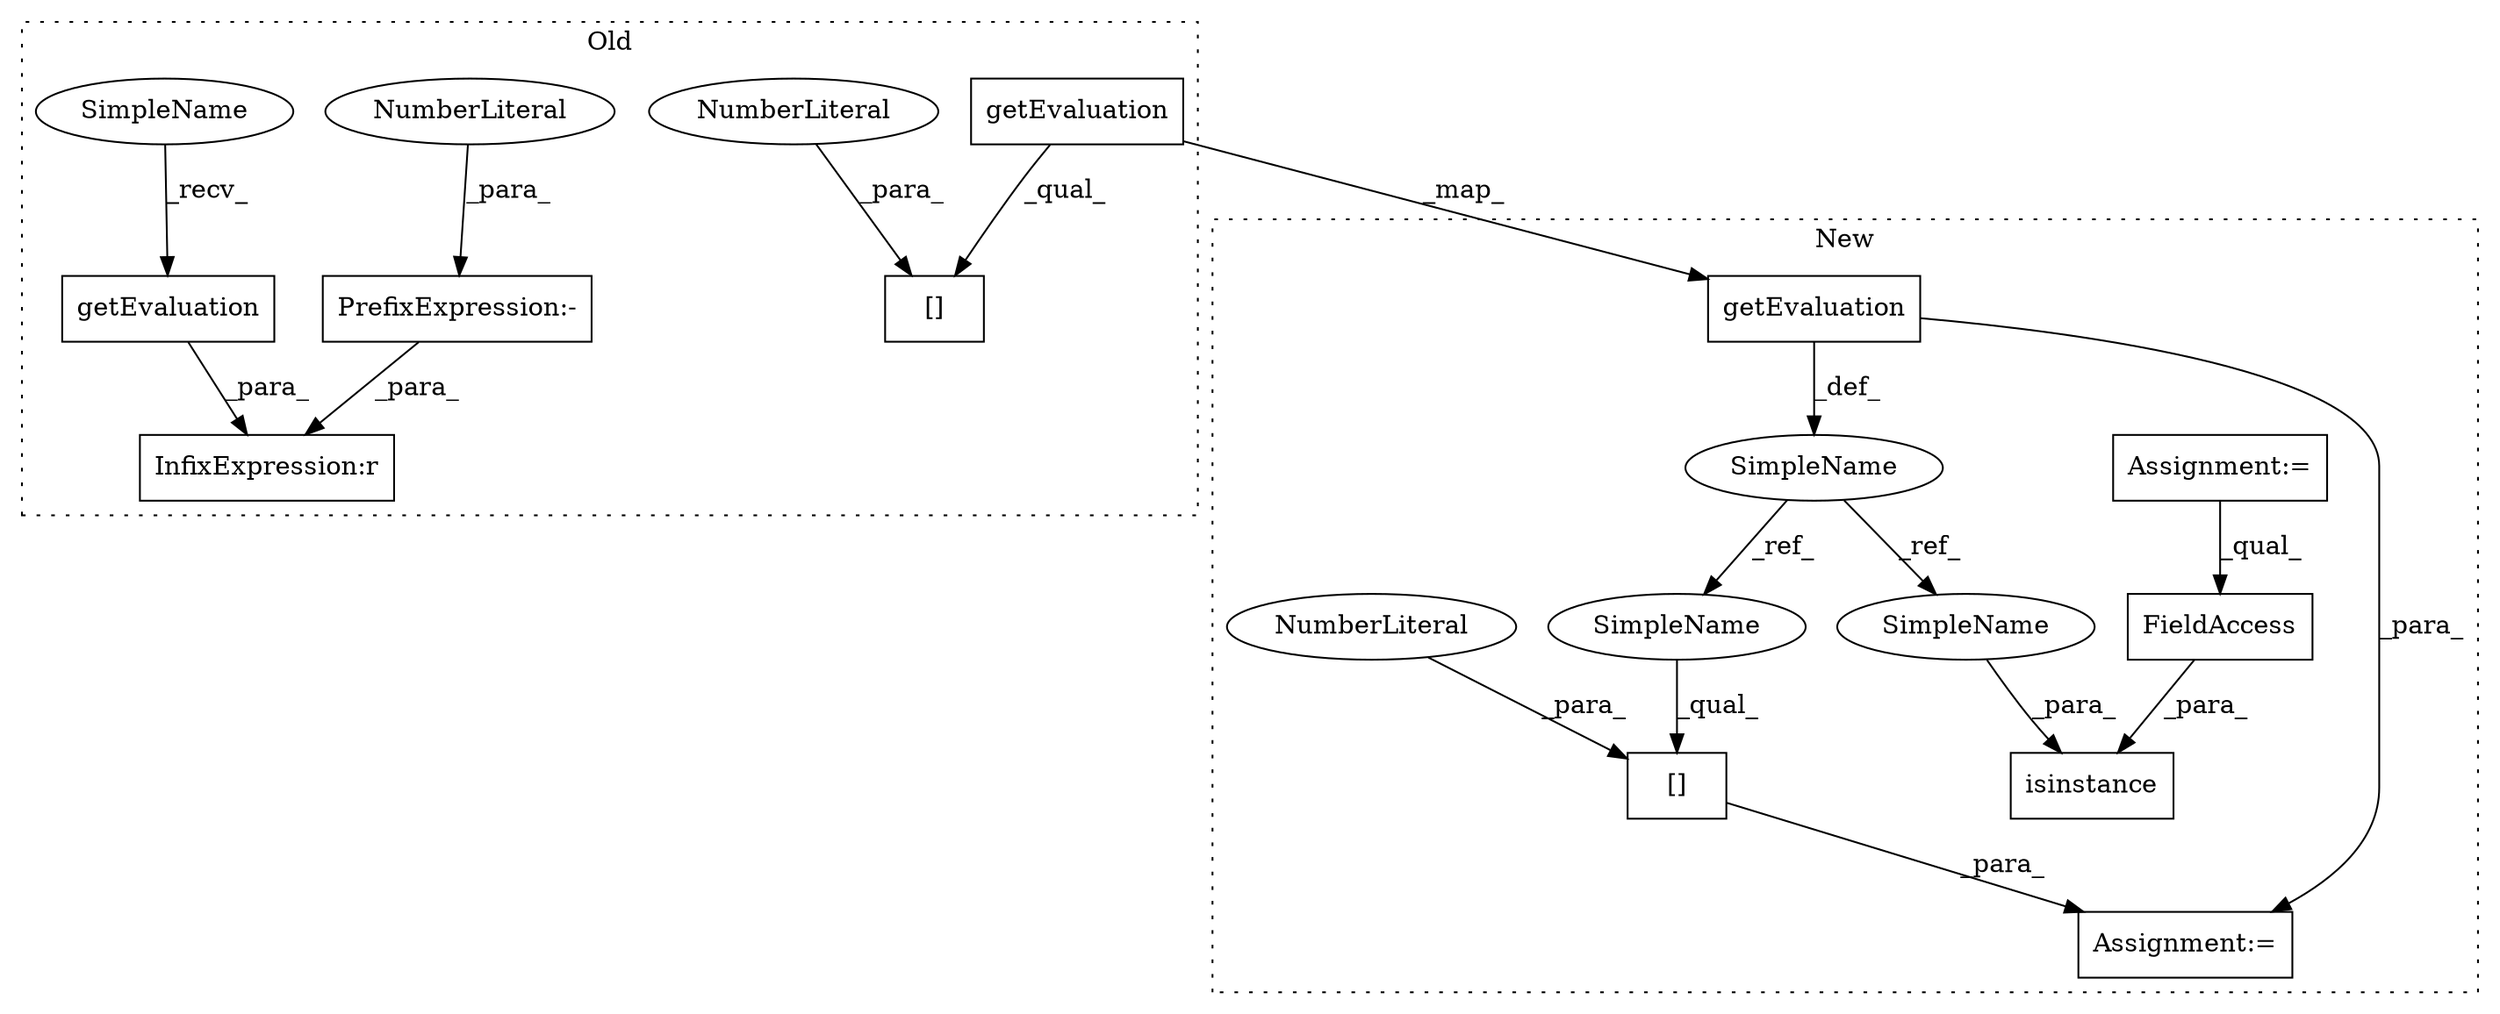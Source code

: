 digraph G {
subgraph cluster0 {
1 [label="getEvaluation" a="32" s="7323" l="15" shape="box"];
3 [label="InfixExpression:r" a="27" s="7338" l="4" shape="box"];
4 [label="getEvaluation" a="32" s="7490" l="15" shape="box"];
6 [label="[]" a="2" s="7478,7507" l="28,1" shape="box"];
8 [label="NumberLiteral" a="34" s="7506" l="1" shape="ellipse"];
13 [label="PrefixExpression:-" a="38" s="7342" l="1" shape="box"];
14 [label="NumberLiteral" a="34" s="7343" l="1" shape="ellipse"];
18 [label="SimpleName" a="42" s="7311" l="11" shape="ellipse"];
label = "Old";
style="dotted";
}
subgraph cluster1 {
2 [label="[]" a="2" s="7605,7617" l="11,1" shape="box"];
5 [label="getEvaluation" a="32" s="7409" l="15" shape="box"];
7 [label="NumberLiteral" a="34" s="7616" l="1" shape="ellipse"];
9 [label="isinstance" a="32" s="7434,7469" l="11,1" shape="box"];
10 [label="FieldAccess" a="22" s="7456" l="13" shape="box"];
11 [label="SimpleName" a="42" s="7386" l="10" shape="ellipse"];
12 [label="Assignment:=" a="7" s="7604" l="1" shape="box"];
15 [label="Assignment:=" a="7" s="7304" l="7" shape="box"];
16 [label="SimpleName" a="42" s="7605" l="10" shape="ellipse"];
17 [label="SimpleName" a="42" s="7445" l="10" shape="ellipse"];
label = "New";
style="dotted";
}
1 -> 3 [label="_para_"];
2 -> 12 [label="_para_"];
4 -> 5 [label="_map_"];
4 -> 6 [label="_qual_"];
5 -> 11 [label="_def_"];
5 -> 12 [label="_para_"];
7 -> 2 [label="_para_"];
8 -> 6 [label="_para_"];
10 -> 9 [label="_para_"];
11 -> 16 [label="_ref_"];
11 -> 17 [label="_ref_"];
13 -> 3 [label="_para_"];
14 -> 13 [label="_para_"];
15 -> 10 [label="_qual_"];
16 -> 2 [label="_qual_"];
17 -> 9 [label="_para_"];
18 -> 1 [label="_recv_"];
}